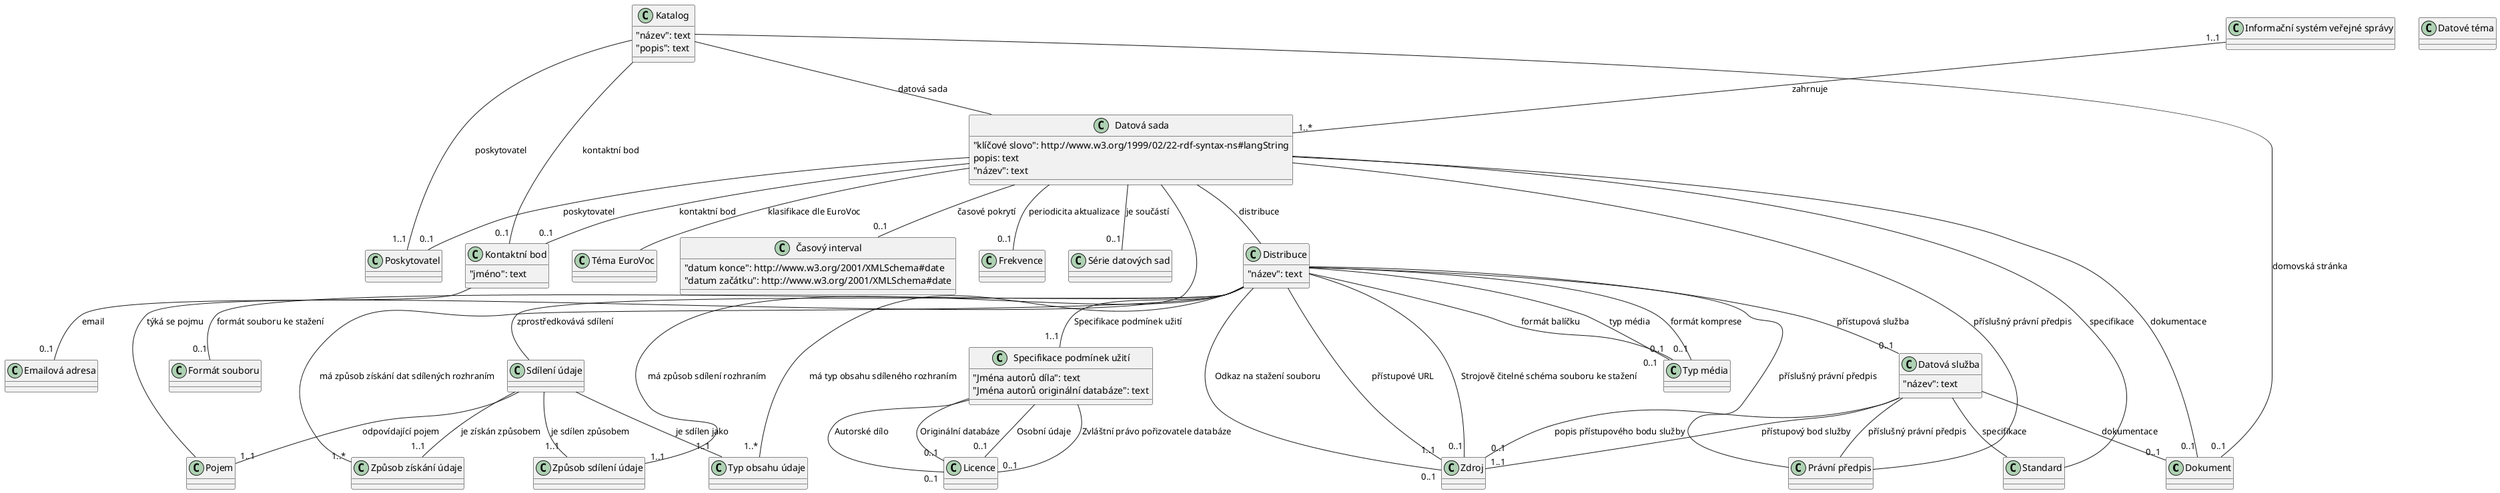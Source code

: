 @startuml
set namespaceSeparator none
class Dokument {
}

class "Emailová adresa" {
}

class Distribuce {
  "název": text
}

class "Způsob získání údaje" {
}

class "Způsob sdílení údaje" {
}

class "Typ obsahu údaje" {
}

class "Sdílení údaje" {
}

class Pojem {
}

class "Informační systém veřejné správy" {
}

class "Datová sada" {
  "klíčové slovo": http://www.w3.org/1999/02/22-rdf-syntax-ns#langString
  popis: text
  "název​": text
}

class "Právní předpis" {
}

class "Téma EuroVoc" {
}

class Standard {
}

class "Kontaktní bod" {
  "jméno": text
}

class "Časový interval" {
  "datum konce": http://www.w3.org/2001/XMLSchema#date
  "datum začátku": http://www.w3.org/2001/XMLSchema#date
}

class Frekvence {
}

class "Datové téma" {
}

class Poskytovatel {
}

class "Série datových sad" {
}

class Katalog {
  "název​​": text
  "popis​": text
}

class "Datová služba" {
  "název​​​": text
}

class Zdroj {
}

class "Specifikace podmínek užití" {
  "Jména autorů díla": text
  "Jména autorů originální databáze": text
}

class "Typ média" {
}

class "Formát souboru" {
}

class Licence {
}

Distribuce -- "1..*" "Způsob získání údaje" :  "má způsob získání dat sdílených rozhraním"
Distribuce -- "1..1" "Způsob sdílení údaje" :  "má způsob sdílení rozhraním"
Distribuce -- "1..*" "Typ obsahu údaje" :  "má typ obsahu sdíleného rozhraním"
Distribuce -- "Sdílení údaje" :  "zprostředkovává sdílení"
Distribuce -- "1..1" "Specifikace podmínek užití" :  "Specifikace podmínek užití​"
Distribuce -- "Právní předpis" :  "příslušný právní předpis"
Distribuce -- "1..1" Zdroj :  "přístupové URL"
Distribuce -- "0..1" "Datová služba" :  "přístupová služba"
Distribuce -- "0..1" Zdroj :  "Strojově čitelné schéma souboru ke stažení"
Distribuce -- "0..1" "Typ média" :  "formát komprese"
Distribuce -- "0..1" "Typ média" :  "formát balíčku"
Distribuce -- "0..1" "Typ média" :  "typ média"
Distribuce -- "0..1" "Formát souboru" :  "formát souboru ke stažení"
Distribuce -- "0..1" Zdroj :  "Odkaz na stažení souboru"
"Sdílení údaje" -- "1..1" Pojem :  "odpovídající pojem"
"Sdílení údaje" -- "1..1" "Způsob získání údaje" :  "je získán způsobem"
"Sdílení údaje" -- "1..1" "Typ obsahu údaje" :  "je sdílen jako"
"Sdílení údaje" -- "1..1" "Způsob sdílení údaje" :  "je sdílen způsobem"
"Informační systém veřejné správy" "1..1" -- "1..*" "Datová sada" :  zahrnuje
"Datová sada" -- Pojem :  "týká se pojmu"
"Datová sada" -- Distribuce :  distribuce
"Datová sada" -- "Právní předpis" :  "příslušný právní předpis​"
"Datová sada" -- "Téma EuroVoc" :  "klasifikace dle EuroVoc"
"Datová sada" -- Standard :  specifikace
"Datová sada" -- "0..1" Dokument :  dokumentace
"Datová sada" -- "0..1" "Kontaktní bod" :  "kontaktní bod"
"Datová sada" -- "0..1" "Časový interval" :  "časové pokrytí"
"Datová sada" -- "0..1" Frekvence :  "periodicita aktualizace"
"Datová sada" -- "0..1" Poskytovatel :  poskytovatel
"Datová sada" -- "0..1" "Série datových sad" :  "je součástí"
"Kontaktní bod" -- "0..1" "Emailová adresa" :  email
Katalog -- "Datová sada" :  "datová sada"
Katalog -- "0..1" Dokument :  "domovská stránka"
Katalog -- "0..1" "Kontaktní bod" :  "kontaktní bod​"
Katalog -- "1..1" Poskytovatel :  "poskytovatel​"
"Datová služba" -- "0..1" Dokument :  "dokumentace​"
"Datová služba" -- Standard :  "specifikace​"
"Datová služba" -- "0..1" Zdroj :  "popis přístupového bodu služby"
"Datová služba" -- "1..1" Zdroj :  "přístupový bod služby"
"Datová služba" -- "Právní předpis" :  "příslušný právní předpis​​"
"Specifikace podmínek užití" -- "0..1" Licence :  "Osobní údaje"
"Specifikace podmínek užití" -- "0..1" Licence :  "Zvláštní právo pořizovatele databáze"
"Specifikace podmínek užití" -- "0..1" Licence :  "Autorské dílo"
"Specifikace podmínek užití" -- "0..1" Licence :  "Originální databáze"
@enduml
